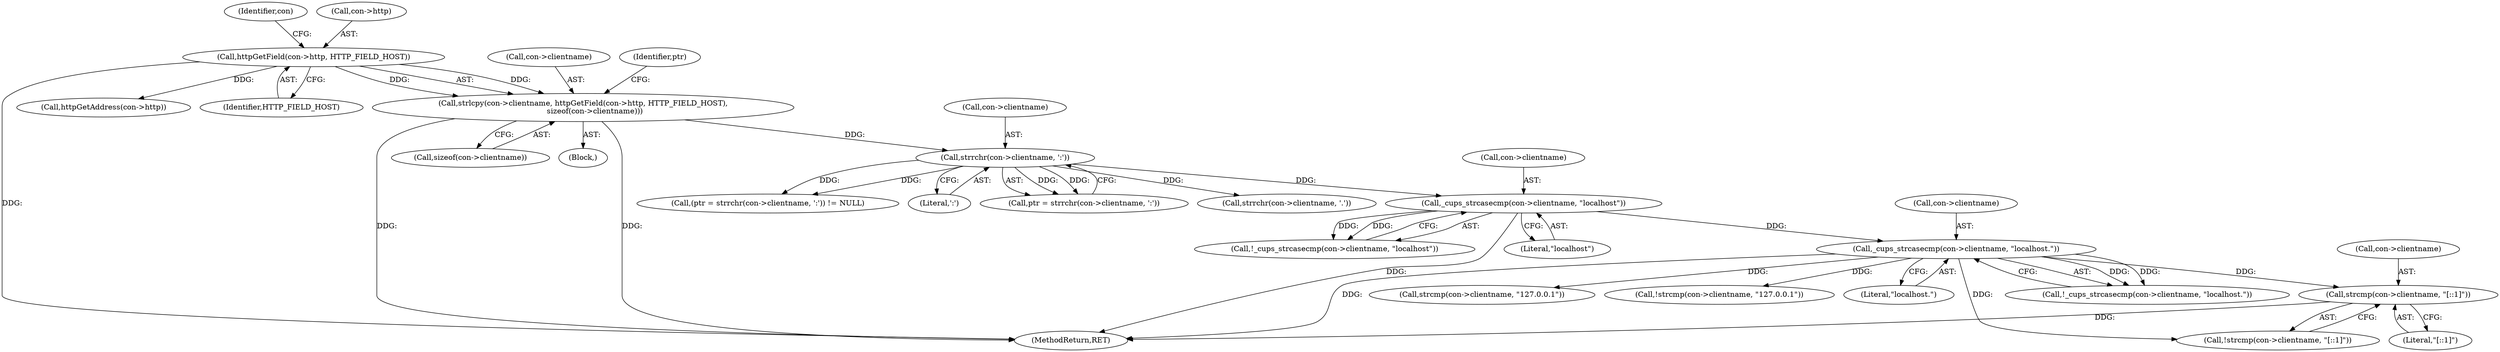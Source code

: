 digraph "0_cups_afa80cb2b457bf8d64f775bed307588610476c41@API" {
"1000206" [label="(Call,strcmp(con->clientname, \"[::1]\"))"];
"1000193" [label="(Call,_cups_strcasecmp(con->clientname, \"localhost.\"))"];
"1000186" [label="(Call,_cups_strcasecmp(con->clientname, \"localhost\"))"];
"1000146" [label="(Call,strrchr(con->clientname, ':'))"];
"1000128" [label="(Call,strlcpy(con->clientname, httpGetField(con->http, HTTP_FIELD_HOST),\n          sizeof(con->clientname)))"];
"1000132" [label="(Call,httpGetField(con->http, HTTP_FIELD_HOST))"];
"1000205" [label="(Call,!strcmp(con->clientname, \"[::1]\"))"];
"1000128" [label="(Call,strlcpy(con->clientname, httpGetField(con->http, HTTP_FIELD_HOST),\n          sizeof(con->clientname)))"];
"1000190" [label="(Literal,\"localhost\")"];
"1000185" [label="(Call,!_cups_strcasecmp(con->clientname, \"localhost\"))"];
"1000193" [label="(Call,_cups_strcasecmp(con->clientname, \"localhost.\"))"];
"1000216" [label="(Call,strrchr(con->clientname, '.'))"];
"1000139" [label="(Identifier,con)"];
"1000206" [label="(Call,strcmp(con->clientname, \"[::1]\"))"];
"1000192" [label="(Call,!_cups_strcasecmp(con->clientname, \"localhost.\"))"];
"1000476" [label="(MethodReturn,RET)"];
"1000187" [label="(Call,con->clientname)"];
"1000200" [label="(Call,strcmp(con->clientname, \"127.0.0.1\"))"];
"1000145" [label="(Identifier,ptr)"];
"1000178" [label="(Call,httpGetAddress(con->http))"];
"1000186" [label="(Call,_cups_strcasecmp(con->clientname, \"localhost\"))"];
"1000144" [label="(Call,ptr = strrchr(con->clientname, ':'))"];
"1000143" [label="(Call,(ptr = strrchr(con->clientname, ':')) != NULL)"];
"1000150" [label="(Literal,':')"];
"1000137" [label="(Call,sizeof(con->clientname))"];
"1000132" [label="(Call,httpGetField(con->http, HTTP_FIELD_HOST))"];
"1000207" [label="(Call,con->clientname)"];
"1000199" [label="(Call,!strcmp(con->clientname, \"127.0.0.1\"))"];
"1000146" [label="(Call,strrchr(con->clientname, ':'))"];
"1000194" [label="(Call,con->clientname)"];
"1000123" [label="(Block,)"];
"1000133" [label="(Call,con->http)"];
"1000210" [label="(Literal,\"[::1]\")"];
"1000147" [label="(Call,con->clientname)"];
"1000129" [label="(Call,con->clientname)"];
"1000136" [label="(Identifier,HTTP_FIELD_HOST)"];
"1000197" [label="(Literal,\"localhost.\")"];
"1000206" -> "1000205"  [label="AST: "];
"1000206" -> "1000210"  [label="CFG: "];
"1000207" -> "1000206"  [label="AST: "];
"1000210" -> "1000206"  [label="AST: "];
"1000205" -> "1000206"  [label="CFG: "];
"1000206" -> "1000476"  [label="DDG: "];
"1000193" -> "1000206"  [label="DDG: "];
"1000193" -> "1000192"  [label="AST: "];
"1000193" -> "1000197"  [label="CFG: "];
"1000194" -> "1000193"  [label="AST: "];
"1000197" -> "1000193"  [label="AST: "];
"1000192" -> "1000193"  [label="CFG: "];
"1000193" -> "1000476"  [label="DDG: "];
"1000193" -> "1000192"  [label="DDG: "];
"1000193" -> "1000192"  [label="DDG: "];
"1000186" -> "1000193"  [label="DDG: "];
"1000193" -> "1000199"  [label="DDG: "];
"1000193" -> "1000200"  [label="DDG: "];
"1000193" -> "1000205"  [label="DDG: "];
"1000186" -> "1000185"  [label="AST: "];
"1000186" -> "1000190"  [label="CFG: "];
"1000187" -> "1000186"  [label="AST: "];
"1000190" -> "1000186"  [label="AST: "];
"1000185" -> "1000186"  [label="CFG: "];
"1000186" -> "1000476"  [label="DDG: "];
"1000186" -> "1000185"  [label="DDG: "];
"1000186" -> "1000185"  [label="DDG: "];
"1000146" -> "1000186"  [label="DDG: "];
"1000146" -> "1000144"  [label="AST: "];
"1000146" -> "1000150"  [label="CFG: "];
"1000147" -> "1000146"  [label="AST: "];
"1000150" -> "1000146"  [label="AST: "];
"1000144" -> "1000146"  [label="CFG: "];
"1000146" -> "1000143"  [label="DDG: "];
"1000146" -> "1000143"  [label="DDG: "];
"1000146" -> "1000144"  [label="DDG: "];
"1000146" -> "1000144"  [label="DDG: "];
"1000128" -> "1000146"  [label="DDG: "];
"1000146" -> "1000216"  [label="DDG: "];
"1000128" -> "1000123"  [label="AST: "];
"1000128" -> "1000137"  [label="CFG: "];
"1000129" -> "1000128"  [label="AST: "];
"1000132" -> "1000128"  [label="AST: "];
"1000137" -> "1000128"  [label="AST: "];
"1000145" -> "1000128"  [label="CFG: "];
"1000128" -> "1000476"  [label="DDG: "];
"1000128" -> "1000476"  [label="DDG: "];
"1000132" -> "1000128"  [label="DDG: "];
"1000132" -> "1000128"  [label="DDG: "];
"1000132" -> "1000136"  [label="CFG: "];
"1000133" -> "1000132"  [label="AST: "];
"1000136" -> "1000132"  [label="AST: "];
"1000139" -> "1000132"  [label="CFG: "];
"1000132" -> "1000476"  [label="DDG: "];
"1000132" -> "1000178"  [label="DDG: "];
}
